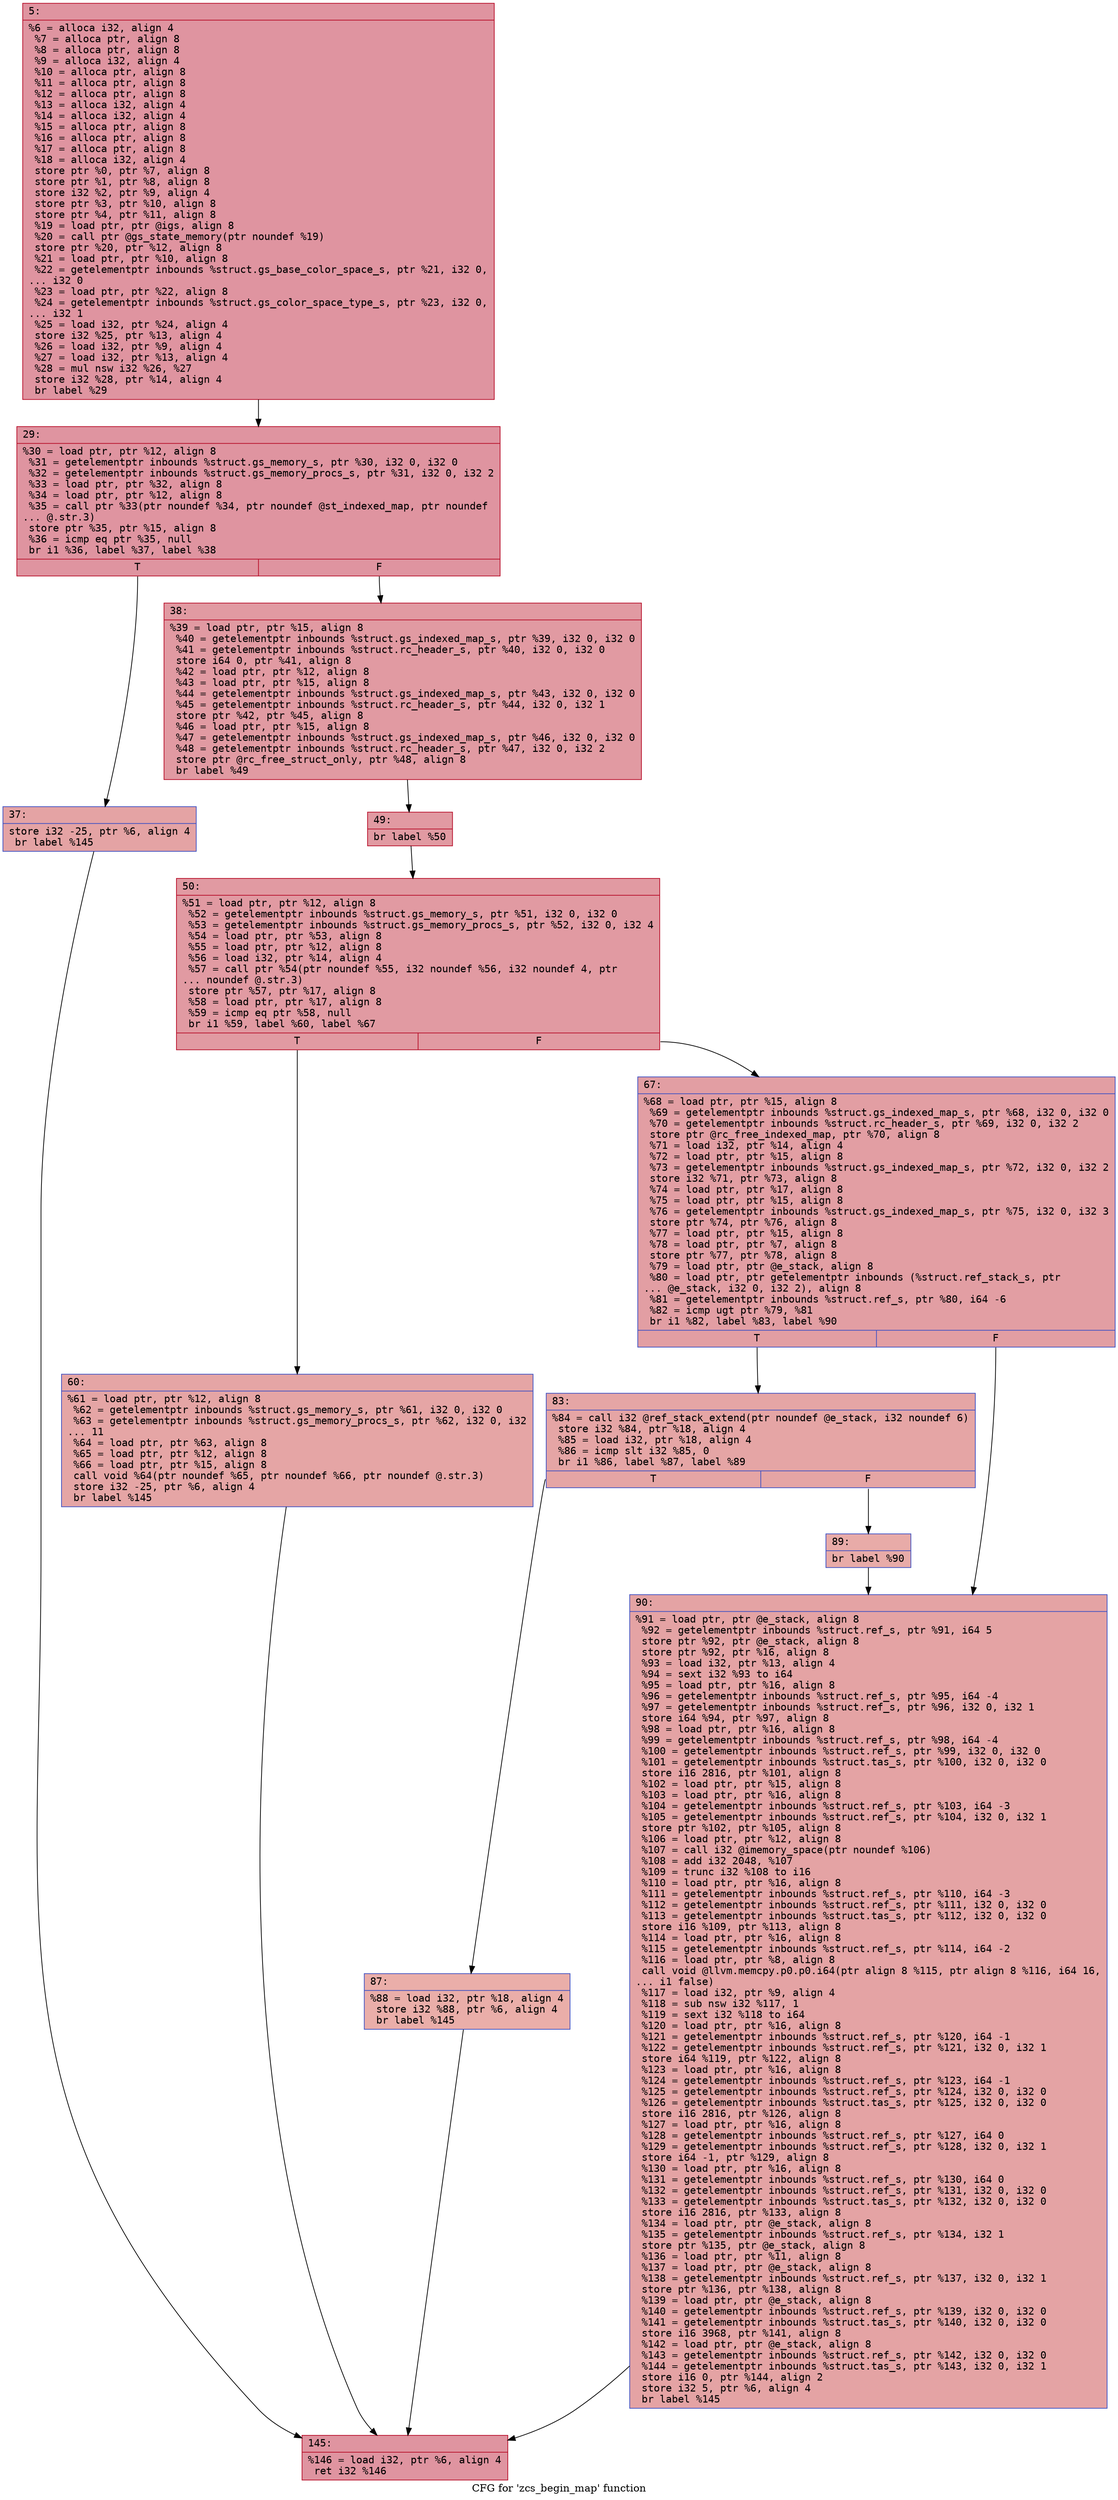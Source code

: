 digraph "CFG for 'zcs_begin_map' function" {
	label="CFG for 'zcs_begin_map' function";

	Node0x600000d6adf0 [shape=record,color="#b70d28ff", style=filled, fillcolor="#b70d2870" fontname="Courier",label="{5:\l|  %6 = alloca i32, align 4\l  %7 = alloca ptr, align 8\l  %8 = alloca ptr, align 8\l  %9 = alloca i32, align 4\l  %10 = alloca ptr, align 8\l  %11 = alloca ptr, align 8\l  %12 = alloca ptr, align 8\l  %13 = alloca i32, align 4\l  %14 = alloca i32, align 4\l  %15 = alloca ptr, align 8\l  %16 = alloca ptr, align 8\l  %17 = alloca ptr, align 8\l  %18 = alloca i32, align 4\l  store ptr %0, ptr %7, align 8\l  store ptr %1, ptr %8, align 8\l  store i32 %2, ptr %9, align 4\l  store ptr %3, ptr %10, align 8\l  store ptr %4, ptr %11, align 8\l  %19 = load ptr, ptr @igs, align 8\l  %20 = call ptr @gs_state_memory(ptr noundef %19)\l  store ptr %20, ptr %12, align 8\l  %21 = load ptr, ptr %10, align 8\l  %22 = getelementptr inbounds %struct.gs_base_color_space_s, ptr %21, i32 0,\l... i32 0\l  %23 = load ptr, ptr %22, align 8\l  %24 = getelementptr inbounds %struct.gs_color_space_type_s, ptr %23, i32 0,\l... i32 1\l  %25 = load i32, ptr %24, align 4\l  store i32 %25, ptr %13, align 4\l  %26 = load i32, ptr %9, align 4\l  %27 = load i32, ptr %13, align 4\l  %28 = mul nsw i32 %26, %27\l  store i32 %28, ptr %14, align 4\l  br label %29\l}"];
	Node0x600000d6adf0 -> Node0x600000d6ae40[tooltip="5 -> 29\nProbability 100.00%" ];
	Node0x600000d6ae40 [shape=record,color="#b70d28ff", style=filled, fillcolor="#b70d2870" fontname="Courier",label="{29:\l|  %30 = load ptr, ptr %12, align 8\l  %31 = getelementptr inbounds %struct.gs_memory_s, ptr %30, i32 0, i32 0\l  %32 = getelementptr inbounds %struct.gs_memory_procs_s, ptr %31, i32 0, i32 2\l  %33 = load ptr, ptr %32, align 8\l  %34 = load ptr, ptr %12, align 8\l  %35 = call ptr %33(ptr noundef %34, ptr noundef @st_indexed_map, ptr noundef\l... @.str.3)\l  store ptr %35, ptr %15, align 8\l  %36 = icmp eq ptr %35, null\l  br i1 %36, label %37, label %38\l|{<s0>T|<s1>F}}"];
	Node0x600000d6ae40:s0 -> Node0x600000d6ae90[tooltip="29 -> 37\nProbability 37.50%" ];
	Node0x600000d6ae40:s1 -> Node0x600000d6aee0[tooltip="29 -> 38\nProbability 62.50%" ];
	Node0x600000d6ae90 [shape=record,color="#3d50c3ff", style=filled, fillcolor="#c32e3170" fontname="Courier",label="{37:\l|  store i32 -25, ptr %6, align 4\l  br label %145\l}"];
	Node0x600000d6ae90 -> Node0x600000d6b1b0[tooltip="37 -> 145\nProbability 100.00%" ];
	Node0x600000d6aee0 [shape=record,color="#b70d28ff", style=filled, fillcolor="#bb1b2c70" fontname="Courier",label="{38:\l|  %39 = load ptr, ptr %15, align 8\l  %40 = getelementptr inbounds %struct.gs_indexed_map_s, ptr %39, i32 0, i32 0\l  %41 = getelementptr inbounds %struct.rc_header_s, ptr %40, i32 0, i32 0\l  store i64 0, ptr %41, align 8\l  %42 = load ptr, ptr %12, align 8\l  %43 = load ptr, ptr %15, align 8\l  %44 = getelementptr inbounds %struct.gs_indexed_map_s, ptr %43, i32 0, i32 0\l  %45 = getelementptr inbounds %struct.rc_header_s, ptr %44, i32 0, i32 1\l  store ptr %42, ptr %45, align 8\l  %46 = load ptr, ptr %15, align 8\l  %47 = getelementptr inbounds %struct.gs_indexed_map_s, ptr %46, i32 0, i32 0\l  %48 = getelementptr inbounds %struct.rc_header_s, ptr %47, i32 0, i32 2\l  store ptr @rc_free_struct_only, ptr %48, align 8\l  br label %49\l}"];
	Node0x600000d6aee0 -> Node0x600000d6af30[tooltip="38 -> 49\nProbability 100.00%" ];
	Node0x600000d6af30 [shape=record,color="#b70d28ff", style=filled, fillcolor="#bb1b2c70" fontname="Courier",label="{49:\l|  br label %50\l}"];
	Node0x600000d6af30 -> Node0x600000d6af80[tooltip="49 -> 50\nProbability 100.00%" ];
	Node0x600000d6af80 [shape=record,color="#b70d28ff", style=filled, fillcolor="#bb1b2c70" fontname="Courier",label="{50:\l|  %51 = load ptr, ptr %12, align 8\l  %52 = getelementptr inbounds %struct.gs_memory_s, ptr %51, i32 0, i32 0\l  %53 = getelementptr inbounds %struct.gs_memory_procs_s, ptr %52, i32 0, i32 4\l  %54 = load ptr, ptr %53, align 8\l  %55 = load ptr, ptr %12, align 8\l  %56 = load i32, ptr %14, align 4\l  %57 = call ptr %54(ptr noundef %55, i32 noundef %56, i32 noundef 4, ptr\l... noundef @.str.3)\l  store ptr %57, ptr %17, align 8\l  %58 = load ptr, ptr %17, align 8\l  %59 = icmp eq ptr %58, null\l  br i1 %59, label %60, label %67\l|{<s0>T|<s1>F}}"];
	Node0x600000d6af80:s0 -> Node0x600000d6afd0[tooltip="50 -> 60\nProbability 37.50%" ];
	Node0x600000d6af80:s1 -> Node0x600000d6b020[tooltip="50 -> 67\nProbability 62.50%" ];
	Node0x600000d6afd0 [shape=record,color="#3d50c3ff", style=filled, fillcolor="#c5333470" fontname="Courier",label="{60:\l|  %61 = load ptr, ptr %12, align 8\l  %62 = getelementptr inbounds %struct.gs_memory_s, ptr %61, i32 0, i32 0\l  %63 = getelementptr inbounds %struct.gs_memory_procs_s, ptr %62, i32 0, i32\l... 11\l  %64 = load ptr, ptr %63, align 8\l  %65 = load ptr, ptr %12, align 8\l  %66 = load ptr, ptr %15, align 8\l  call void %64(ptr noundef %65, ptr noundef %66, ptr noundef @.str.3)\l  store i32 -25, ptr %6, align 4\l  br label %145\l}"];
	Node0x600000d6afd0 -> Node0x600000d6b1b0[tooltip="60 -> 145\nProbability 100.00%" ];
	Node0x600000d6b020 [shape=record,color="#3d50c3ff", style=filled, fillcolor="#be242e70" fontname="Courier",label="{67:\l|  %68 = load ptr, ptr %15, align 8\l  %69 = getelementptr inbounds %struct.gs_indexed_map_s, ptr %68, i32 0, i32 0\l  %70 = getelementptr inbounds %struct.rc_header_s, ptr %69, i32 0, i32 2\l  store ptr @rc_free_indexed_map, ptr %70, align 8\l  %71 = load i32, ptr %14, align 4\l  %72 = load ptr, ptr %15, align 8\l  %73 = getelementptr inbounds %struct.gs_indexed_map_s, ptr %72, i32 0, i32 2\l  store i32 %71, ptr %73, align 8\l  %74 = load ptr, ptr %17, align 8\l  %75 = load ptr, ptr %15, align 8\l  %76 = getelementptr inbounds %struct.gs_indexed_map_s, ptr %75, i32 0, i32 3\l  store ptr %74, ptr %76, align 8\l  %77 = load ptr, ptr %15, align 8\l  %78 = load ptr, ptr %7, align 8\l  store ptr %77, ptr %78, align 8\l  %79 = load ptr, ptr @e_stack, align 8\l  %80 = load ptr, ptr getelementptr inbounds (%struct.ref_stack_s, ptr\l... @e_stack, i32 0, i32 2), align 8\l  %81 = getelementptr inbounds %struct.ref_s, ptr %80, i64 -6\l  %82 = icmp ugt ptr %79, %81\l  br i1 %82, label %83, label %90\l|{<s0>T|<s1>F}}"];
	Node0x600000d6b020:s0 -> Node0x600000d6b070[tooltip="67 -> 83\nProbability 50.00%" ];
	Node0x600000d6b020:s1 -> Node0x600000d6b160[tooltip="67 -> 90\nProbability 50.00%" ];
	Node0x600000d6b070 [shape=record,color="#3d50c3ff", style=filled, fillcolor="#c5333470" fontname="Courier",label="{83:\l|  %84 = call i32 @ref_stack_extend(ptr noundef @e_stack, i32 noundef 6)\l  store i32 %84, ptr %18, align 4\l  %85 = load i32, ptr %18, align 4\l  %86 = icmp slt i32 %85, 0\l  br i1 %86, label %87, label %89\l|{<s0>T|<s1>F}}"];
	Node0x600000d6b070:s0 -> Node0x600000d6b0c0[tooltip="83 -> 87\nProbability 37.50%" ];
	Node0x600000d6b070:s1 -> Node0x600000d6b110[tooltip="83 -> 89\nProbability 62.50%" ];
	Node0x600000d6b0c0 [shape=record,color="#3d50c3ff", style=filled, fillcolor="#d0473d70" fontname="Courier",label="{87:\l|  %88 = load i32, ptr %18, align 4\l  store i32 %88, ptr %6, align 4\l  br label %145\l}"];
	Node0x600000d6b0c0 -> Node0x600000d6b1b0[tooltip="87 -> 145\nProbability 100.00%" ];
	Node0x600000d6b110 [shape=record,color="#3d50c3ff", style=filled, fillcolor="#cc403a70" fontname="Courier",label="{89:\l|  br label %90\l}"];
	Node0x600000d6b110 -> Node0x600000d6b160[tooltip="89 -> 90\nProbability 100.00%" ];
	Node0x600000d6b160 [shape=record,color="#3d50c3ff", style=filled, fillcolor="#c32e3170" fontname="Courier",label="{90:\l|  %91 = load ptr, ptr @e_stack, align 8\l  %92 = getelementptr inbounds %struct.ref_s, ptr %91, i64 5\l  store ptr %92, ptr @e_stack, align 8\l  store ptr %92, ptr %16, align 8\l  %93 = load i32, ptr %13, align 4\l  %94 = sext i32 %93 to i64\l  %95 = load ptr, ptr %16, align 8\l  %96 = getelementptr inbounds %struct.ref_s, ptr %95, i64 -4\l  %97 = getelementptr inbounds %struct.ref_s, ptr %96, i32 0, i32 1\l  store i64 %94, ptr %97, align 8\l  %98 = load ptr, ptr %16, align 8\l  %99 = getelementptr inbounds %struct.ref_s, ptr %98, i64 -4\l  %100 = getelementptr inbounds %struct.ref_s, ptr %99, i32 0, i32 0\l  %101 = getelementptr inbounds %struct.tas_s, ptr %100, i32 0, i32 0\l  store i16 2816, ptr %101, align 8\l  %102 = load ptr, ptr %15, align 8\l  %103 = load ptr, ptr %16, align 8\l  %104 = getelementptr inbounds %struct.ref_s, ptr %103, i64 -3\l  %105 = getelementptr inbounds %struct.ref_s, ptr %104, i32 0, i32 1\l  store ptr %102, ptr %105, align 8\l  %106 = load ptr, ptr %12, align 8\l  %107 = call i32 @imemory_space(ptr noundef %106)\l  %108 = add i32 2048, %107\l  %109 = trunc i32 %108 to i16\l  %110 = load ptr, ptr %16, align 8\l  %111 = getelementptr inbounds %struct.ref_s, ptr %110, i64 -3\l  %112 = getelementptr inbounds %struct.ref_s, ptr %111, i32 0, i32 0\l  %113 = getelementptr inbounds %struct.tas_s, ptr %112, i32 0, i32 0\l  store i16 %109, ptr %113, align 8\l  %114 = load ptr, ptr %16, align 8\l  %115 = getelementptr inbounds %struct.ref_s, ptr %114, i64 -2\l  %116 = load ptr, ptr %8, align 8\l  call void @llvm.memcpy.p0.p0.i64(ptr align 8 %115, ptr align 8 %116, i64 16,\l... i1 false)\l  %117 = load i32, ptr %9, align 4\l  %118 = sub nsw i32 %117, 1\l  %119 = sext i32 %118 to i64\l  %120 = load ptr, ptr %16, align 8\l  %121 = getelementptr inbounds %struct.ref_s, ptr %120, i64 -1\l  %122 = getelementptr inbounds %struct.ref_s, ptr %121, i32 0, i32 1\l  store i64 %119, ptr %122, align 8\l  %123 = load ptr, ptr %16, align 8\l  %124 = getelementptr inbounds %struct.ref_s, ptr %123, i64 -1\l  %125 = getelementptr inbounds %struct.ref_s, ptr %124, i32 0, i32 0\l  %126 = getelementptr inbounds %struct.tas_s, ptr %125, i32 0, i32 0\l  store i16 2816, ptr %126, align 8\l  %127 = load ptr, ptr %16, align 8\l  %128 = getelementptr inbounds %struct.ref_s, ptr %127, i64 0\l  %129 = getelementptr inbounds %struct.ref_s, ptr %128, i32 0, i32 1\l  store i64 -1, ptr %129, align 8\l  %130 = load ptr, ptr %16, align 8\l  %131 = getelementptr inbounds %struct.ref_s, ptr %130, i64 0\l  %132 = getelementptr inbounds %struct.ref_s, ptr %131, i32 0, i32 0\l  %133 = getelementptr inbounds %struct.tas_s, ptr %132, i32 0, i32 0\l  store i16 2816, ptr %133, align 8\l  %134 = load ptr, ptr @e_stack, align 8\l  %135 = getelementptr inbounds %struct.ref_s, ptr %134, i32 1\l  store ptr %135, ptr @e_stack, align 8\l  %136 = load ptr, ptr %11, align 8\l  %137 = load ptr, ptr @e_stack, align 8\l  %138 = getelementptr inbounds %struct.ref_s, ptr %137, i32 0, i32 1\l  store ptr %136, ptr %138, align 8\l  %139 = load ptr, ptr @e_stack, align 8\l  %140 = getelementptr inbounds %struct.ref_s, ptr %139, i32 0, i32 0\l  %141 = getelementptr inbounds %struct.tas_s, ptr %140, i32 0, i32 0\l  store i16 3968, ptr %141, align 8\l  %142 = load ptr, ptr @e_stack, align 8\l  %143 = getelementptr inbounds %struct.ref_s, ptr %142, i32 0, i32 0\l  %144 = getelementptr inbounds %struct.tas_s, ptr %143, i32 0, i32 1\l  store i16 0, ptr %144, align 2\l  store i32 5, ptr %6, align 4\l  br label %145\l}"];
	Node0x600000d6b160 -> Node0x600000d6b1b0[tooltip="90 -> 145\nProbability 100.00%" ];
	Node0x600000d6b1b0 [shape=record,color="#b70d28ff", style=filled, fillcolor="#b70d2870" fontname="Courier",label="{145:\l|  %146 = load i32, ptr %6, align 4\l  ret i32 %146\l}"];
}
